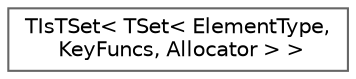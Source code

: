 digraph "Graphical Class Hierarchy"
{
 // INTERACTIVE_SVG=YES
 // LATEX_PDF_SIZE
  bgcolor="transparent";
  edge [fontname=Helvetica,fontsize=10,labelfontname=Helvetica,labelfontsize=10];
  node [fontname=Helvetica,fontsize=10,shape=box,height=0.2,width=0.4];
  rankdir="LR";
  Node0 [id="Node000000",label="TIsTSet\< TSet\< ElementType,\l KeyFuncs, Allocator \> \>",height=0.2,width=0.4,color="grey40", fillcolor="white", style="filled",URL="$dd/d08/structTIsTSet_3_01TSet_3_01ElementType_00_01KeyFuncs_00_01Allocator_01_4_01_4.html",tooltip=" "];
}
